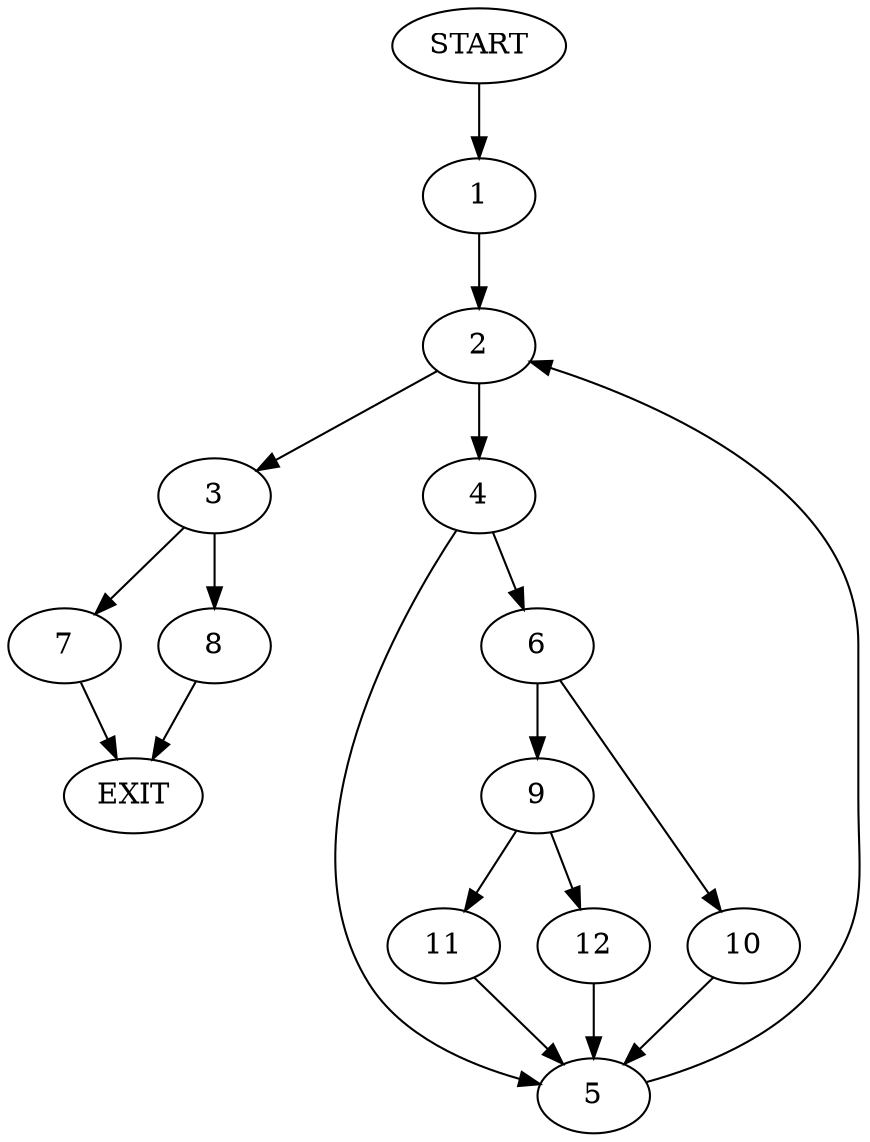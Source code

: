 digraph {
0 [label="START"]
13 [label="EXIT"]
0 -> 1
1 -> 2
2 -> 3
2 -> 4
4 -> 5
4 -> 6
3 -> 7
3 -> 8
5 -> 2
6 -> 9
6 -> 10
9 -> 11
9 -> 12
10 -> 5
11 -> 5
12 -> 5
8 -> 13
7 -> 13
}
